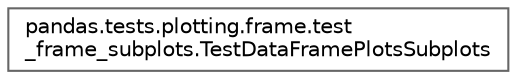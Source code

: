 digraph "Graphical Class Hierarchy"
{
 // LATEX_PDF_SIZE
  bgcolor="transparent";
  edge [fontname=Helvetica,fontsize=10,labelfontname=Helvetica,labelfontsize=10];
  node [fontname=Helvetica,fontsize=10,shape=box,height=0.2,width=0.4];
  rankdir="LR";
  Node0 [id="Node000000",label="pandas.tests.plotting.frame.test\l_frame_subplots.TestDataFramePlotsSubplots",height=0.2,width=0.4,color="grey40", fillcolor="white", style="filled",URL="$db/d3e/classpandas_1_1tests_1_1plotting_1_1frame_1_1test__frame__subplots_1_1TestDataFramePlotsSubplots.html",tooltip=" "];
}
